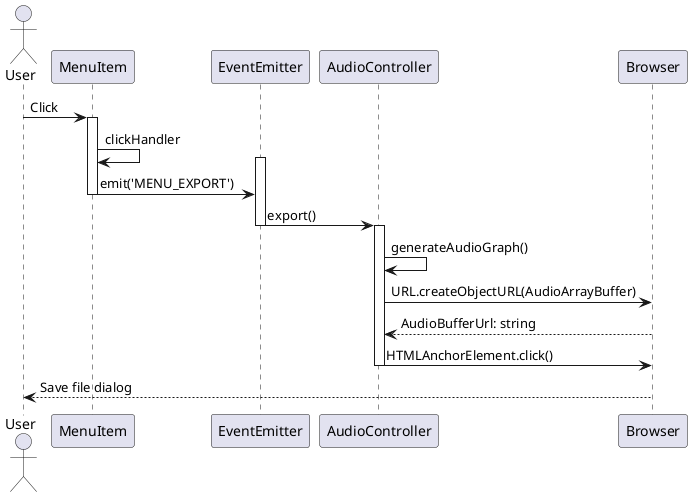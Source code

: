 @startuml
actor User

User -> MenuItem: Click
activate MenuItem
MenuItem -> MenuItem: clickHandler
activate EventEmitter
MenuItem -> EventEmitter: emit('MENU_EXPORT')
deactivate MenuItem
EventEmitter -> AudioController: export()
deactivate EventEmitter
activate AudioController
AudioController -> AudioController: generateAudioGraph()
AudioController -> Browser: URL.createObjectURL(AudioArrayBuffer)
AudioController <-- Browser: AudioBufferUrl: string
AudioController -> Browser: HTMLAnchorElement.click()
deactivate AudioController
Browser --> User: Save file dialog
@enduml
